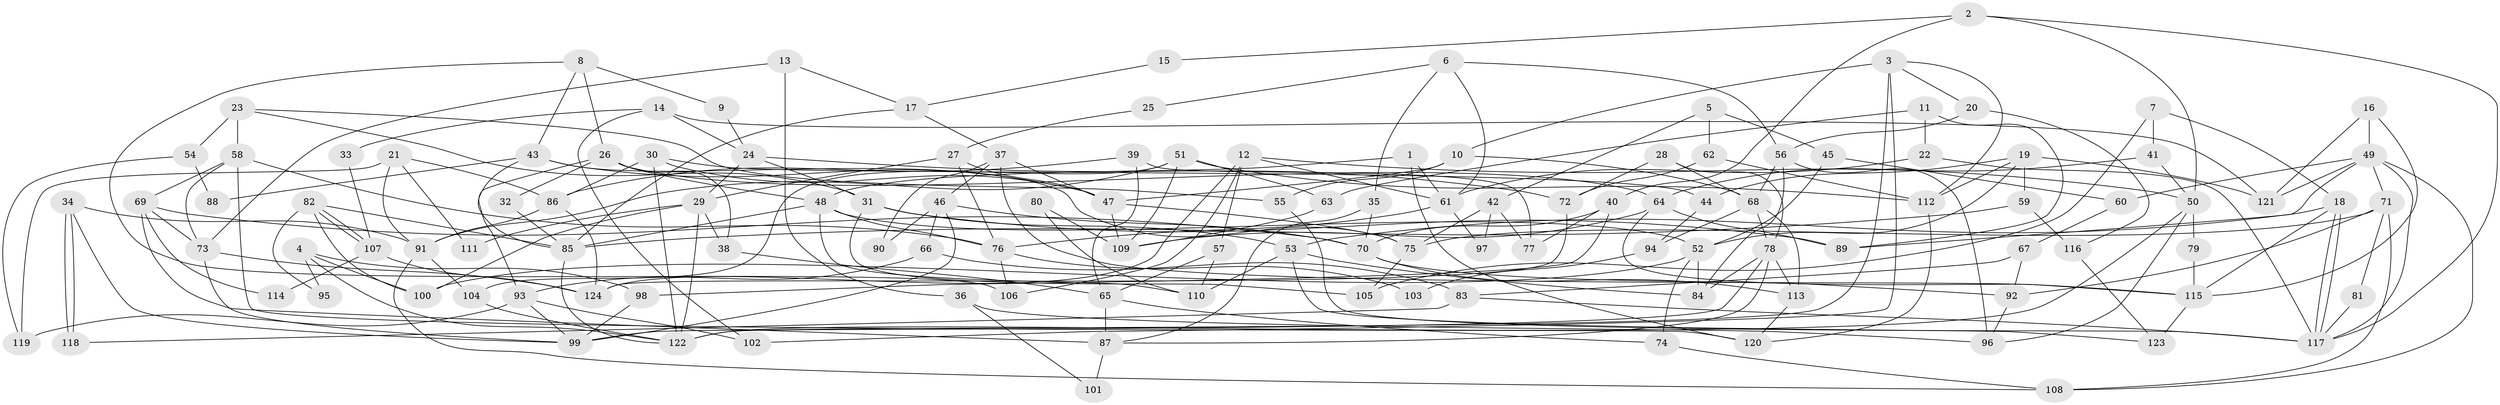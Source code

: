 // Generated by graph-tools (version 1.1) at 2025/02/03/09/25 03:02:13]
// undirected, 124 vertices, 248 edges
graph export_dot {
graph [start="1"]
  node [color=gray90,style=filled];
  1;
  2;
  3;
  4;
  5;
  6;
  7;
  8;
  9;
  10;
  11;
  12;
  13;
  14;
  15;
  16;
  17;
  18;
  19;
  20;
  21;
  22;
  23;
  24;
  25;
  26;
  27;
  28;
  29;
  30;
  31;
  32;
  33;
  34;
  35;
  36;
  37;
  38;
  39;
  40;
  41;
  42;
  43;
  44;
  45;
  46;
  47;
  48;
  49;
  50;
  51;
  52;
  53;
  54;
  55;
  56;
  57;
  58;
  59;
  60;
  61;
  62;
  63;
  64;
  65;
  66;
  67;
  68;
  69;
  70;
  71;
  72;
  73;
  74;
  75;
  76;
  77;
  78;
  79;
  80;
  81;
  82;
  83;
  84;
  85;
  86;
  87;
  88;
  89;
  90;
  91;
  92;
  93;
  94;
  95;
  96;
  97;
  98;
  99;
  100;
  101;
  102;
  103;
  104;
  105;
  106;
  107;
  108;
  109;
  110;
  111;
  112;
  113;
  114;
  115;
  116;
  117;
  118;
  119;
  120;
  121;
  122;
  123;
  124;
  1 -- 61;
  1 -- 48;
  1 -- 120;
  2 -- 40;
  2 -- 117;
  2 -- 15;
  2 -- 50;
  3 -- 122;
  3 -- 112;
  3 -- 10;
  3 -- 20;
  3 -- 102;
  4 -- 98;
  4 -- 100;
  4 -- 95;
  4 -- 122;
  5 -- 45;
  5 -- 62;
  5 -- 42;
  6 -- 56;
  6 -- 35;
  6 -- 25;
  6 -- 61;
  7 -- 41;
  7 -- 18;
  7 -- 105;
  8 -- 43;
  8 -- 26;
  8 -- 9;
  8 -- 106;
  9 -- 24;
  10 -- 47;
  10 -- 55;
  10 -- 68;
  11 -- 22;
  11 -- 89;
  11 -- 63;
  12 -- 50;
  12 -- 61;
  12 -- 57;
  12 -- 106;
  12 -- 124;
  13 -- 17;
  13 -- 73;
  13 -- 36;
  14 -- 24;
  14 -- 121;
  14 -- 33;
  14 -- 102;
  15 -- 17;
  16 -- 115;
  16 -- 121;
  16 -- 49;
  17 -- 85;
  17 -- 37;
  18 -- 117;
  18 -- 117;
  18 -- 115;
  18 -- 53;
  19 -- 52;
  19 -- 112;
  19 -- 44;
  19 -- 59;
  19 -- 121;
  20 -- 56;
  20 -- 116;
  21 -- 86;
  21 -- 91;
  21 -- 111;
  21 -- 119;
  22 -- 61;
  22 -- 117;
  23 -- 58;
  23 -- 55;
  23 -- 31;
  23 -- 54;
  24 -- 31;
  24 -- 29;
  24 -- 72;
  25 -- 27;
  26 -- 64;
  26 -- 48;
  26 -- 32;
  26 -- 38;
  26 -- 93;
  27 -- 76;
  27 -- 47;
  27 -- 29;
  28 -- 72;
  28 -- 68;
  28 -- 78;
  29 -- 38;
  29 -- 100;
  29 -- 111;
  29 -- 122;
  30 -- 122;
  30 -- 47;
  30 -- 44;
  30 -- 86;
  31 -- 53;
  31 -- 89;
  31 -- 105;
  32 -- 85;
  33 -- 107;
  34 -- 99;
  34 -- 118;
  34 -- 118;
  34 -- 91;
  35 -- 70;
  35 -- 87;
  36 -- 96;
  36 -- 101;
  37 -- 46;
  37 -- 115;
  37 -- 47;
  37 -- 90;
  38 -- 65;
  39 -- 65;
  39 -- 86;
  39 -- 77;
  40 -- 77;
  40 -- 70;
  40 -- 98;
  41 -- 50;
  41 -- 64;
  42 -- 75;
  42 -- 77;
  42 -- 97;
  43 -- 85;
  43 -- 47;
  43 -- 75;
  43 -- 88;
  44 -- 94;
  45 -- 60;
  45 -- 52;
  46 -- 70;
  46 -- 99;
  46 -- 66;
  46 -- 90;
  47 -- 75;
  47 -- 109;
  48 -- 110;
  48 -- 85;
  48 -- 52;
  48 -- 76;
  49 -- 108;
  49 -- 60;
  49 -- 71;
  49 -- 89;
  49 -- 117;
  49 -- 121;
  50 -- 122;
  50 -- 79;
  50 -- 96;
  51 -- 91;
  51 -- 109;
  51 -- 63;
  51 -- 104;
  51 -- 112;
  52 -- 84;
  52 -- 74;
  52 -- 100;
  53 -- 84;
  53 -- 110;
  53 -- 123;
  54 -- 119;
  54 -- 88;
  55 -- 117;
  56 -- 96;
  56 -- 68;
  56 -- 84;
  57 -- 65;
  57 -- 110;
  58 -- 76;
  58 -- 120;
  58 -- 69;
  58 -- 73;
  59 -- 85;
  59 -- 116;
  60 -- 67;
  61 -- 76;
  61 -- 97;
  62 -- 72;
  62 -- 112;
  63 -- 109;
  64 -- 89;
  64 -- 109;
  64 -- 115;
  65 -- 74;
  65 -- 87;
  66 -- 93;
  66 -- 83;
  67 -- 92;
  67 -- 83;
  68 -- 78;
  68 -- 94;
  68 -- 113;
  69 -- 73;
  69 -- 70;
  69 -- 87;
  69 -- 114;
  70 -- 113;
  70 -- 92;
  71 -- 75;
  71 -- 81;
  71 -- 92;
  71 -- 108;
  72 -- 124;
  73 -- 124;
  73 -- 99;
  74 -- 108;
  75 -- 105;
  76 -- 106;
  76 -- 103;
  78 -- 99;
  78 -- 84;
  78 -- 87;
  78 -- 113;
  79 -- 115;
  80 -- 109;
  80 -- 110;
  81 -- 117;
  82 -- 100;
  82 -- 107;
  82 -- 107;
  82 -- 85;
  82 -- 95;
  83 -- 117;
  83 -- 118;
  85 -- 122;
  86 -- 91;
  86 -- 124;
  87 -- 101;
  91 -- 104;
  91 -- 108;
  92 -- 96;
  93 -- 102;
  93 -- 99;
  93 -- 119;
  94 -- 103;
  98 -- 99;
  104 -- 122;
  107 -- 124;
  107 -- 114;
  112 -- 120;
  113 -- 120;
  115 -- 123;
  116 -- 123;
}

